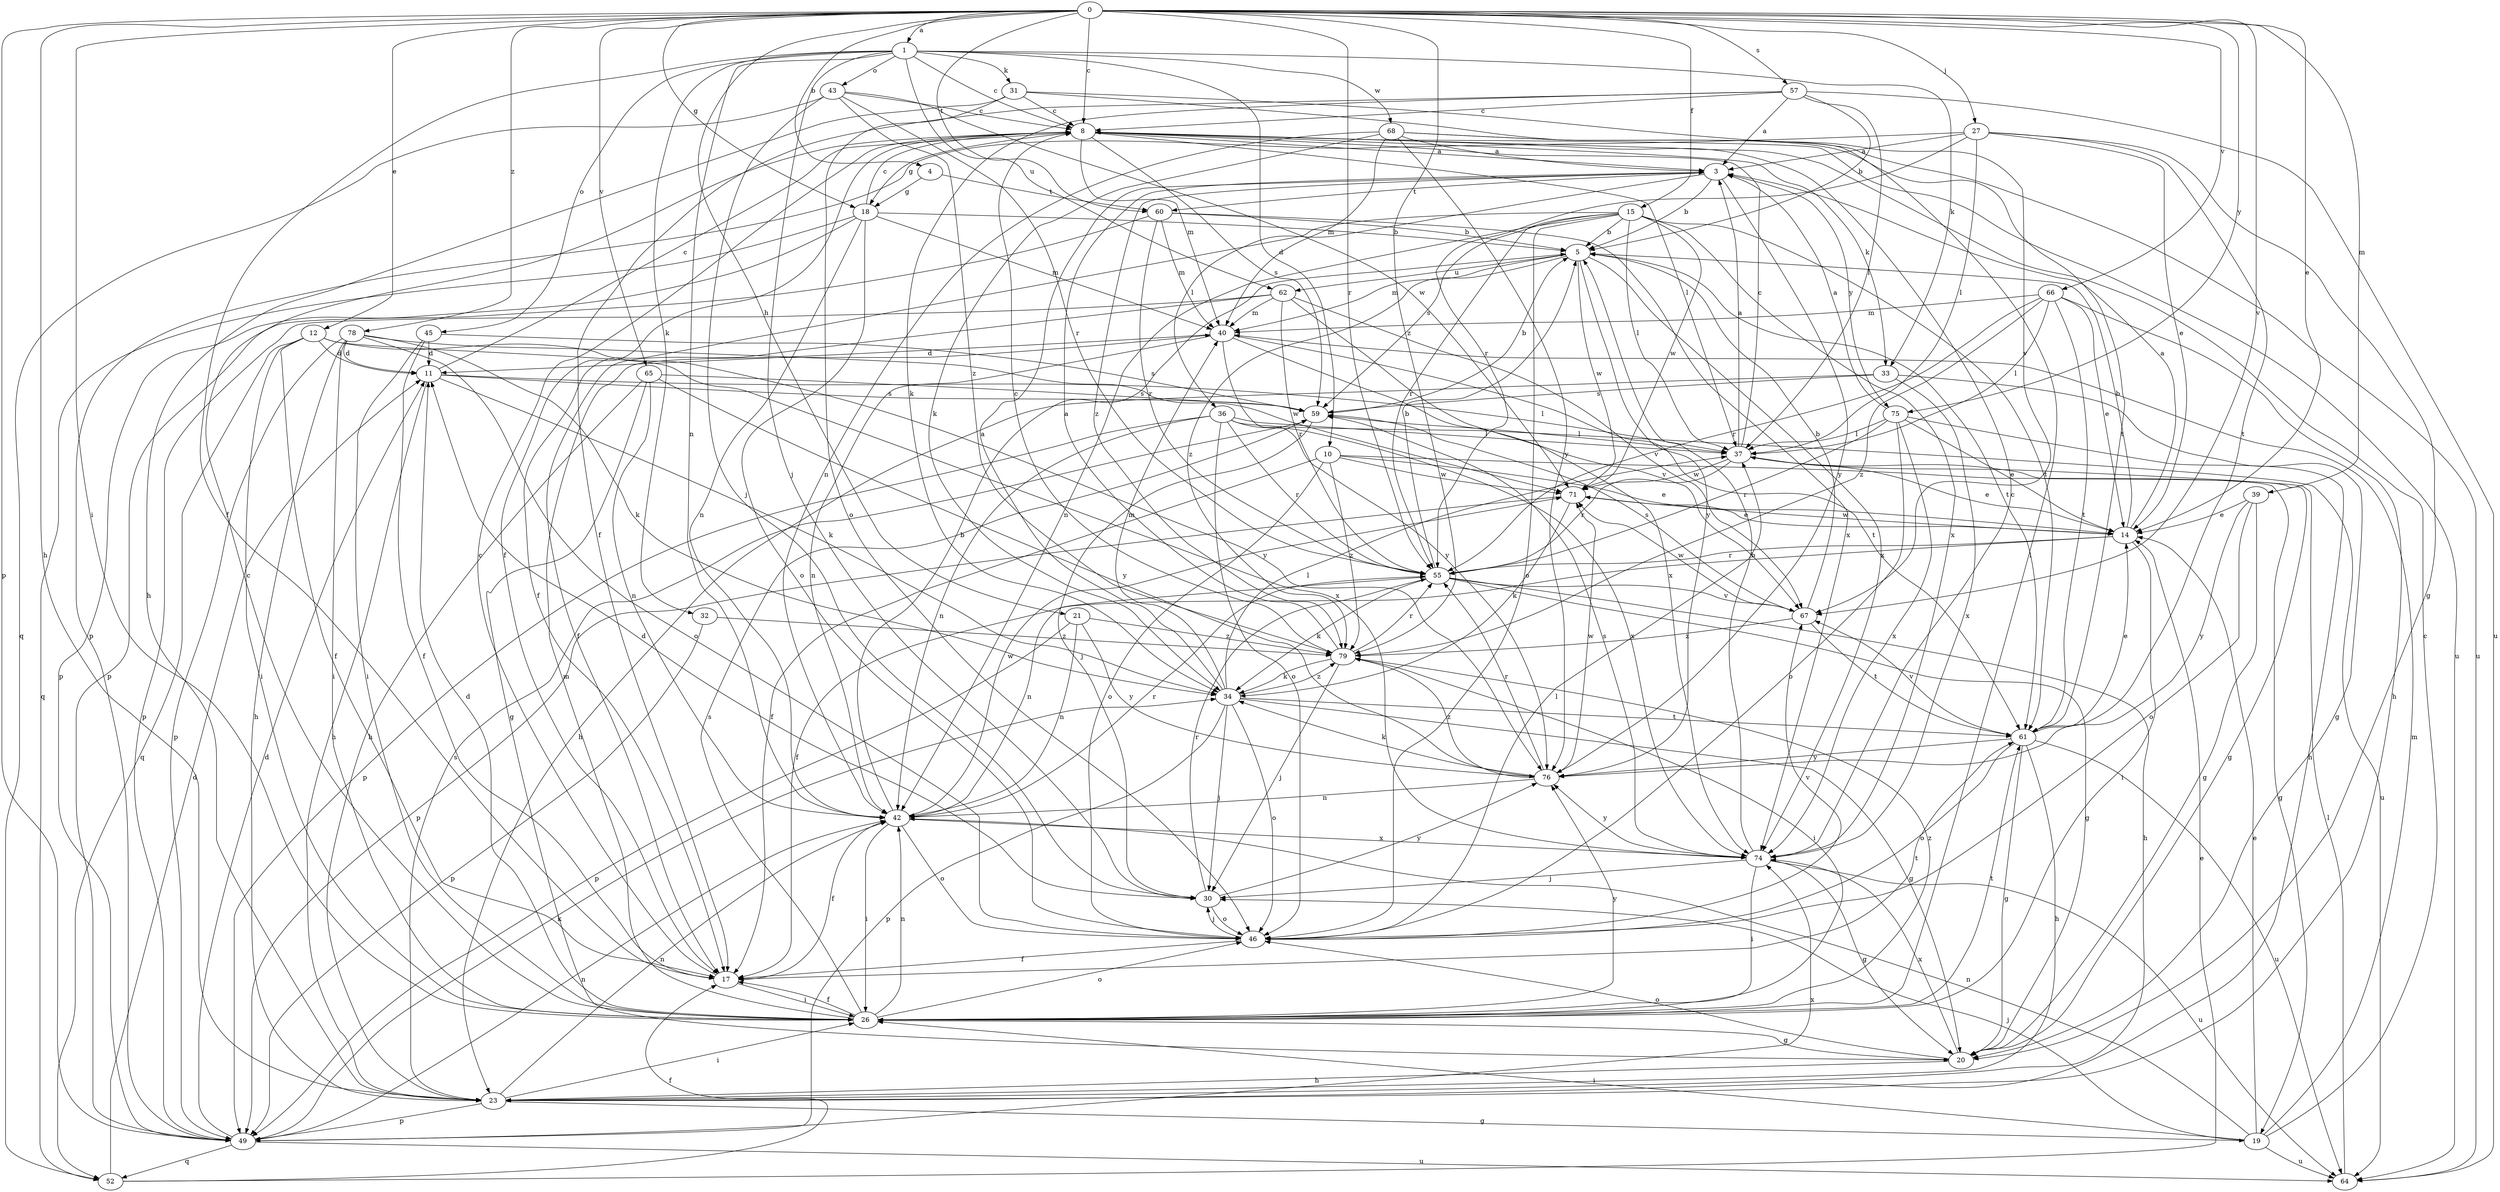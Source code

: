 strict digraph  {
0;
1;
3;
4;
5;
8;
10;
11;
12;
14;
15;
17;
18;
19;
20;
21;
23;
26;
27;
30;
31;
32;
33;
34;
36;
37;
39;
40;
42;
43;
45;
46;
49;
52;
55;
57;
59;
60;
61;
62;
64;
65;
66;
67;
68;
71;
74;
75;
76;
78;
79;
0 -> 1  [label=a];
0 -> 4  [label=b];
0 -> 8  [label=c];
0 -> 12  [label=e];
0 -> 14  [label=e];
0 -> 15  [label=f];
0 -> 18  [label=g];
0 -> 21  [label=h];
0 -> 23  [label=h];
0 -> 26  [label=i];
0 -> 27  [label=j];
0 -> 39  [label=m];
0 -> 49  [label=p];
0 -> 55  [label=r];
0 -> 57  [label=s];
0 -> 60  [label=t];
0 -> 65  [label=v];
0 -> 66  [label=v];
0 -> 67  [label=v];
0 -> 75  [label=y];
0 -> 78  [label=z];
0 -> 79  [label=z];
1 -> 8  [label=c];
1 -> 10  [label=d];
1 -> 17  [label=f];
1 -> 30  [label=j];
1 -> 31  [label=k];
1 -> 32  [label=k];
1 -> 33  [label=k];
1 -> 42  [label=n];
1 -> 43  [label=o];
1 -> 45  [label=o];
1 -> 62  [label=u];
1 -> 68  [label=w];
3 -> 5  [label=b];
3 -> 36  [label=l];
3 -> 60  [label=t];
3 -> 75  [label=y];
3 -> 76  [label=y];
3 -> 79  [label=z];
4 -> 18  [label=g];
4 -> 60  [label=t];
5 -> 40  [label=m];
5 -> 61  [label=t];
5 -> 62  [label=u];
5 -> 71  [label=w];
5 -> 74  [label=x];
5 -> 76  [label=y];
5 -> 79  [label=z];
8 -> 3  [label=a];
8 -> 17  [label=f];
8 -> 18  [label=g];
8 -> 33  [label=k];
8 -> 37  [label=l];
8 -> 40  [label=m];
8 -> 59  [label=s];
8 -> 64  [label=u];
10 -> 14  [label=e];
10 -> 17  [label=f];
10 -> 19  [label=g];
10 -> 46  [label=o];
10 -> 71  [label=w];
10 -> 79  [label=z];
11 -> 8  [label=c];
11 -> 23  [label=h];
11 -> 34  [label=k];
11 -> 37  [label=l];
11 -> 59  [label=s];
12 -> 11  [label=d];
12 -> 17  [label=f];
12 -> 26  [label=i];
12 -> 52  [label=q];
12 -> 74  [label=x];
12 -> 76  [label=y];
14 -> 3  [label=a];
14 -> 5  [label=b];
14 -> 17  [label=f];
14 -> 26  [label=i];
14 -> 55  [label=r];
14 -> 71  [label=w];
15 -> 5  [label=b];
15 -> 17  [label=f];
15 -> 37  [label=l];
15 -> 42  [label=n];
15 -> 46  [label=o];
15 -> 55  [label=r];
15 -> 59  [label=s];
15 -> 61  [label=t];
15 -> 71  [label=w];
15 -> 74  [label=x];
17 -> 8  [label=c];
17 -> 26  [label=i];
17 -> 61  [label=t];
18 -> 5  [label=b];
18 -> 8  [label=c];
18 -> 40  [label=m];
18 -> 42  [label=n];
18 -> 46  [label=o];
18 -> 49  [label=p];
18 -> 52  [label=q];
19 -> 8  [label=c];
19 -> 14  [label=e];
19 -> 26  [label=i];
19 -> 30  [label=j];
19 -> 40  [label=m];
19 -> 42  [label=n];
19 -> 64  [label=u];
20 -> 23  [label=h];
20 -> 46  [label=o];
20 -> 74  [label=x];
21 -> 42  [label=n];
21 -> 49  [label=p];
21 -> 76  [label=y];
21 -> 79  [label=z];
23 -> 19  [label=g];
23 -> 26  [label=i];
23 -> 42  [label=n];
23 -> 49  [label=p];
23 -> 59  [label=s];
26 -> 8  [label=c];
26 -> 11  [label=d];
26 -> 17  [label=f];
26 -> 20  [label=g];
26 -> 40  [label=m];
26 -> 42  [label=n];
26 -> 46  [label=o];
26 -> 59  [label=s];
26 -> 61  [label=t];
26 -> 76  [label=y];
26 -> 79  [label=z];
27 -> 3  [label=a];
27 -> 14  [label=e];
27 -> 20  [label=g];
27 -> 37  [label=l];
27 -> 49  [label=p];
27 -> 55  [label=r];
27 -> 61  [label=t];
30 -> 11  [label=d];
30 -> 46  [label=o];
30 -> 55  [label=r];
30 -> 76  [label=y];
31 -> 8  [label=c];
31 -> 23  [label=h];
31 -> 26  [label=i];
31 -> 46  [label=o];
31 -> 67  [label=v];
32 -> 49  [label=p];
32 -> 79  [label=z];
33 -> 20  [label=g];
33 -> 23  [label=h];
33 -> 59  [label=s];
33 -> 74  [label=x];
34 -> 3  [label=a];
34 -> 20  [label=g];
34 -> 30  [label=j];
34 -> 37  [label=l];
34 -> 40  [label=m];
34 -> 46  [label=o];
34 -> 49  [label=p];
34 -> 61  [label=t];
34 -> 79  [label=z];
36 -> 37  [label=l];
36 -> 42  [label=n];
36 -> 46  [label=o];
36 -> 49  [label=p];
36 -> 55  [label=r];
36 -> 64  [label=u];
36 -> 74  [label=x];
37 -> 3  [label=a];
37 -> 8  [label=c];
37 -> 14  [label=e];
37 -> 20  [label=g];
37 -> 55  [label=r];
37 -> 71  [label=w];
39 -> 14  [label=e];
39 -> 20  [label=g];
39 -> 46  [label=o];
39 -> 76  [label=y];
40 -> 11  [label=d];
40 -> 42  [label=n];
40 -> 61  [label=t];
40 -> 67  [label=v];
40 -> 76  [label=y];
42 -> 5  [label=b];
42 -> 17  [label=f];
42 -> 26  [label=i];
42 -> 46  [label=o];
42 -> 55  [label=r];
42 -> 71  [label=w];
42 -> 74  [label=x];
43 -> 8  [label=c];
43 -> 30  [label=j];
43 -> 52  [label=q];
43 -> 55  [label=r];
43 -> 71  [label=w];
43 -> 79  [label=z];
45 -> 11  [label=d];
45 -> 17  [label=f];
45 -> 26  [label=i];
45 -> 59  [label=s];
46 -> 17  [label=f];
46 -> 30  [label=j];
46 -> 37  [label=l];
46 -> 67  [label=v];
49 -> 11  [label=d];
49 -> 34  [label=k];
49 -> 42  [label=n];
49 -> 52  [label=q];
49 -> 64  [label=u];
49 -> 74  [label=x];
52 -> 11  [label=d];
52 -> 14  [label=e];
52 -> 17  [label=f];
55 -> 5  [label=b];
55 -> 20  [label=g];
55 -> 23  [label=h];
55 -> 34  [label=k];
55 -> 42  [label=n];
55 -> 67  [label=v];
57 -> 3  [label=a];
57 -> 5  [label=b];
57 -> 8  [label=c];
57 -> 17  [label=f];
57 -> 34  [label=k];
57 -> 37  [label=l];
57 -> 64  [label=u];
59 -> 5  [label=b];
59 -> 30  [label=j];
59 -> 37  [label=l];
60 -> 5  [label=b];
60 -> 40  [label=m];
60 -> 49  [label=p];
60 -> 55  [label=r];
60 -> 74  [label=x];
61 -> 14  [label=e];
61 -> 20  [label=g];
61 -> 23  [label=h];
61 -> 46  [label=o];
61 -> 64  [label=u];
61 -> 67  [label=v];
61 -> 76  [label=y];
62 -> 17  [label=f];
62 -> 40  [label=m];
62 -> 49  [label=p];
62 -> 55  [label=r];
62 -> 67  [label=v];
62 -> 74  [label=x];
64 -> 37  [label=l];
65 -> 20  [label=g];
65 -> 23  [label=h];
65 -> 42  [label=n];
65 -> 59  [label=s];
65 -> 76  [label=y];
66 -> 14  [label=e];
66 -> 23  [label=h];
66 -> 37  [label=l];
66 -> 40  [label=m];
66 -> 55  [label=r];
66 -> 61  [label=t];
66 -> 79  [label=z];
67 -> 5  [label=b];
67 -> 59  [label=s];
67 -> 61  [label=t];
67 -> 71  [label=w];
67 -> 79  [label=z];
68 -> 3  [label=a];
68 -> 34  [label=k];
68 -> 40  [label=m];
68 -> 42  [label=n];
68 -> 61  [label=t];
68 -> 64  [label=u];
68 -> 76  [label=y];
71 -> 14  [label=e];
71 -> 34  [label=k];
71 -> 49  [label=p];
74 -> 5  [label=b];
74 -> 8  [label=c];
74 -> 20  [label=g];
74 -> 26  [label=i];
74 -> 30  [label=j];
74 -> 59  [label=s];
74 -> 64  [label=u];
74 -> 76  [label=y];
75 -> 3  [label=a];
75 -> 14  [label=e];
75 -> 23  [label=h];
75 -> 37  [label=l];
75 -> 46  [label=o];
75 -> 55  [label=r];
75 -> 74  [label=x];
76 -> 34  [label=k];
76 -> 42  [label=n];
76 -> 55  [label=r];
76 -> 71  [label=w];
76 -> 79  [label=z];
78 -> 11  [label=d];
78 -> 23  [label=h];
78 -> 26  [label=i];
78 -> 34  [label=k];
78 -> 46  [label=o];
78 -> 49  [label=p];
78 -> 71  [label=w];
79 -> 3  [label=a];
79 -> 8  [label=c];
79 -> 26  [label=i];
79 -> 30  [label=j];
79 -> 34  [label=k];
79 -> 55  [label=r];
}
